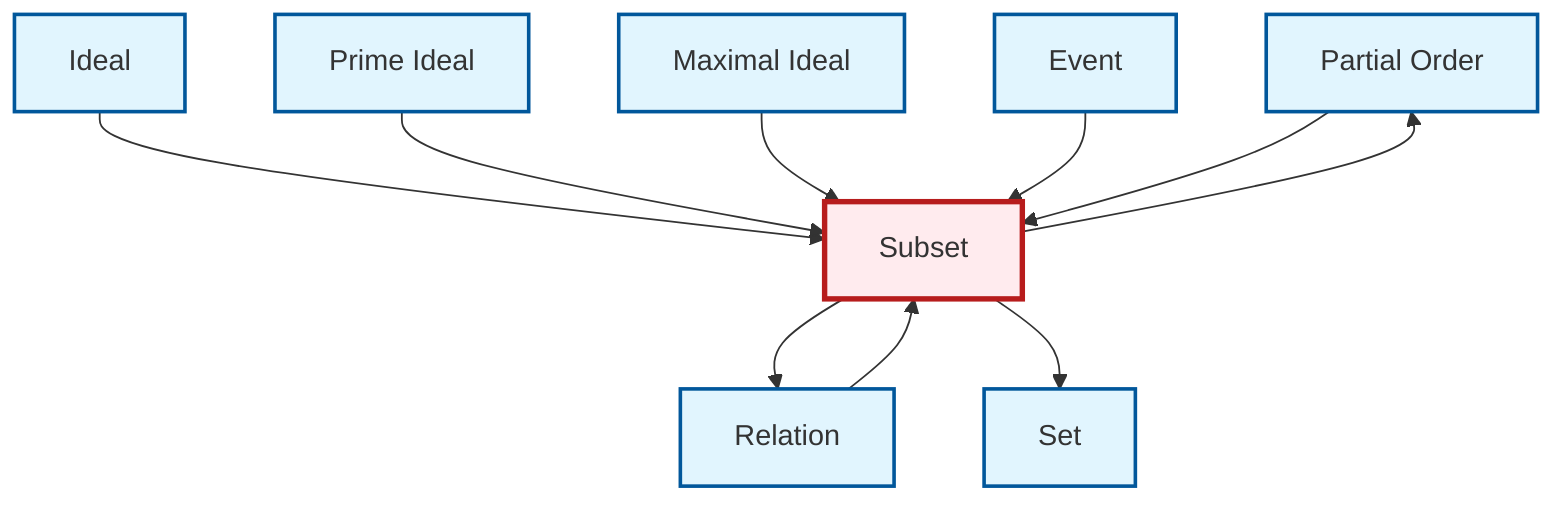 graph TD
    classDef definition fill:#e1f5fe,stroke:#01579b,stroke-width:2px
    classDef theorem fill:#f3e5f5,stroke:#4a148c,stroke-width:2px
    classDef axiom fill:#fff3e0,stroke:#e65100,stroke-width:2px
    classDef example fill:#e8f5e9,stroke:#1b5e20,stroke-width:2px
    classDef current fill:#ffebee,stroke:#b71c1c,stroke-width:3px
    def-partial-order["Partial Order"]:::definition
    def-ideal["Ideal"]:::definition
    def-subset["Subset"]:::definition
    def-prime-ideal["Prime Ideal"]:::definition
    def-event["Event"]:::definition
    def-set["Set"]:::definition
    def-maximal-ideal["Maximal Ideal"]:::definition
    def-relation["Relation"]:::definition
    def-ideal --> def-subset
    def-prime-ideal --> def-subset
    def-maximal-ideal --> def-subset
    def-subset --> def-relation
    def-event --> def-subset
    def-partial-order --> def-subset
    def-subset --> def-set
    def-subset --> def-partial-order
    def-relation --> def-subset
    class def-subset current